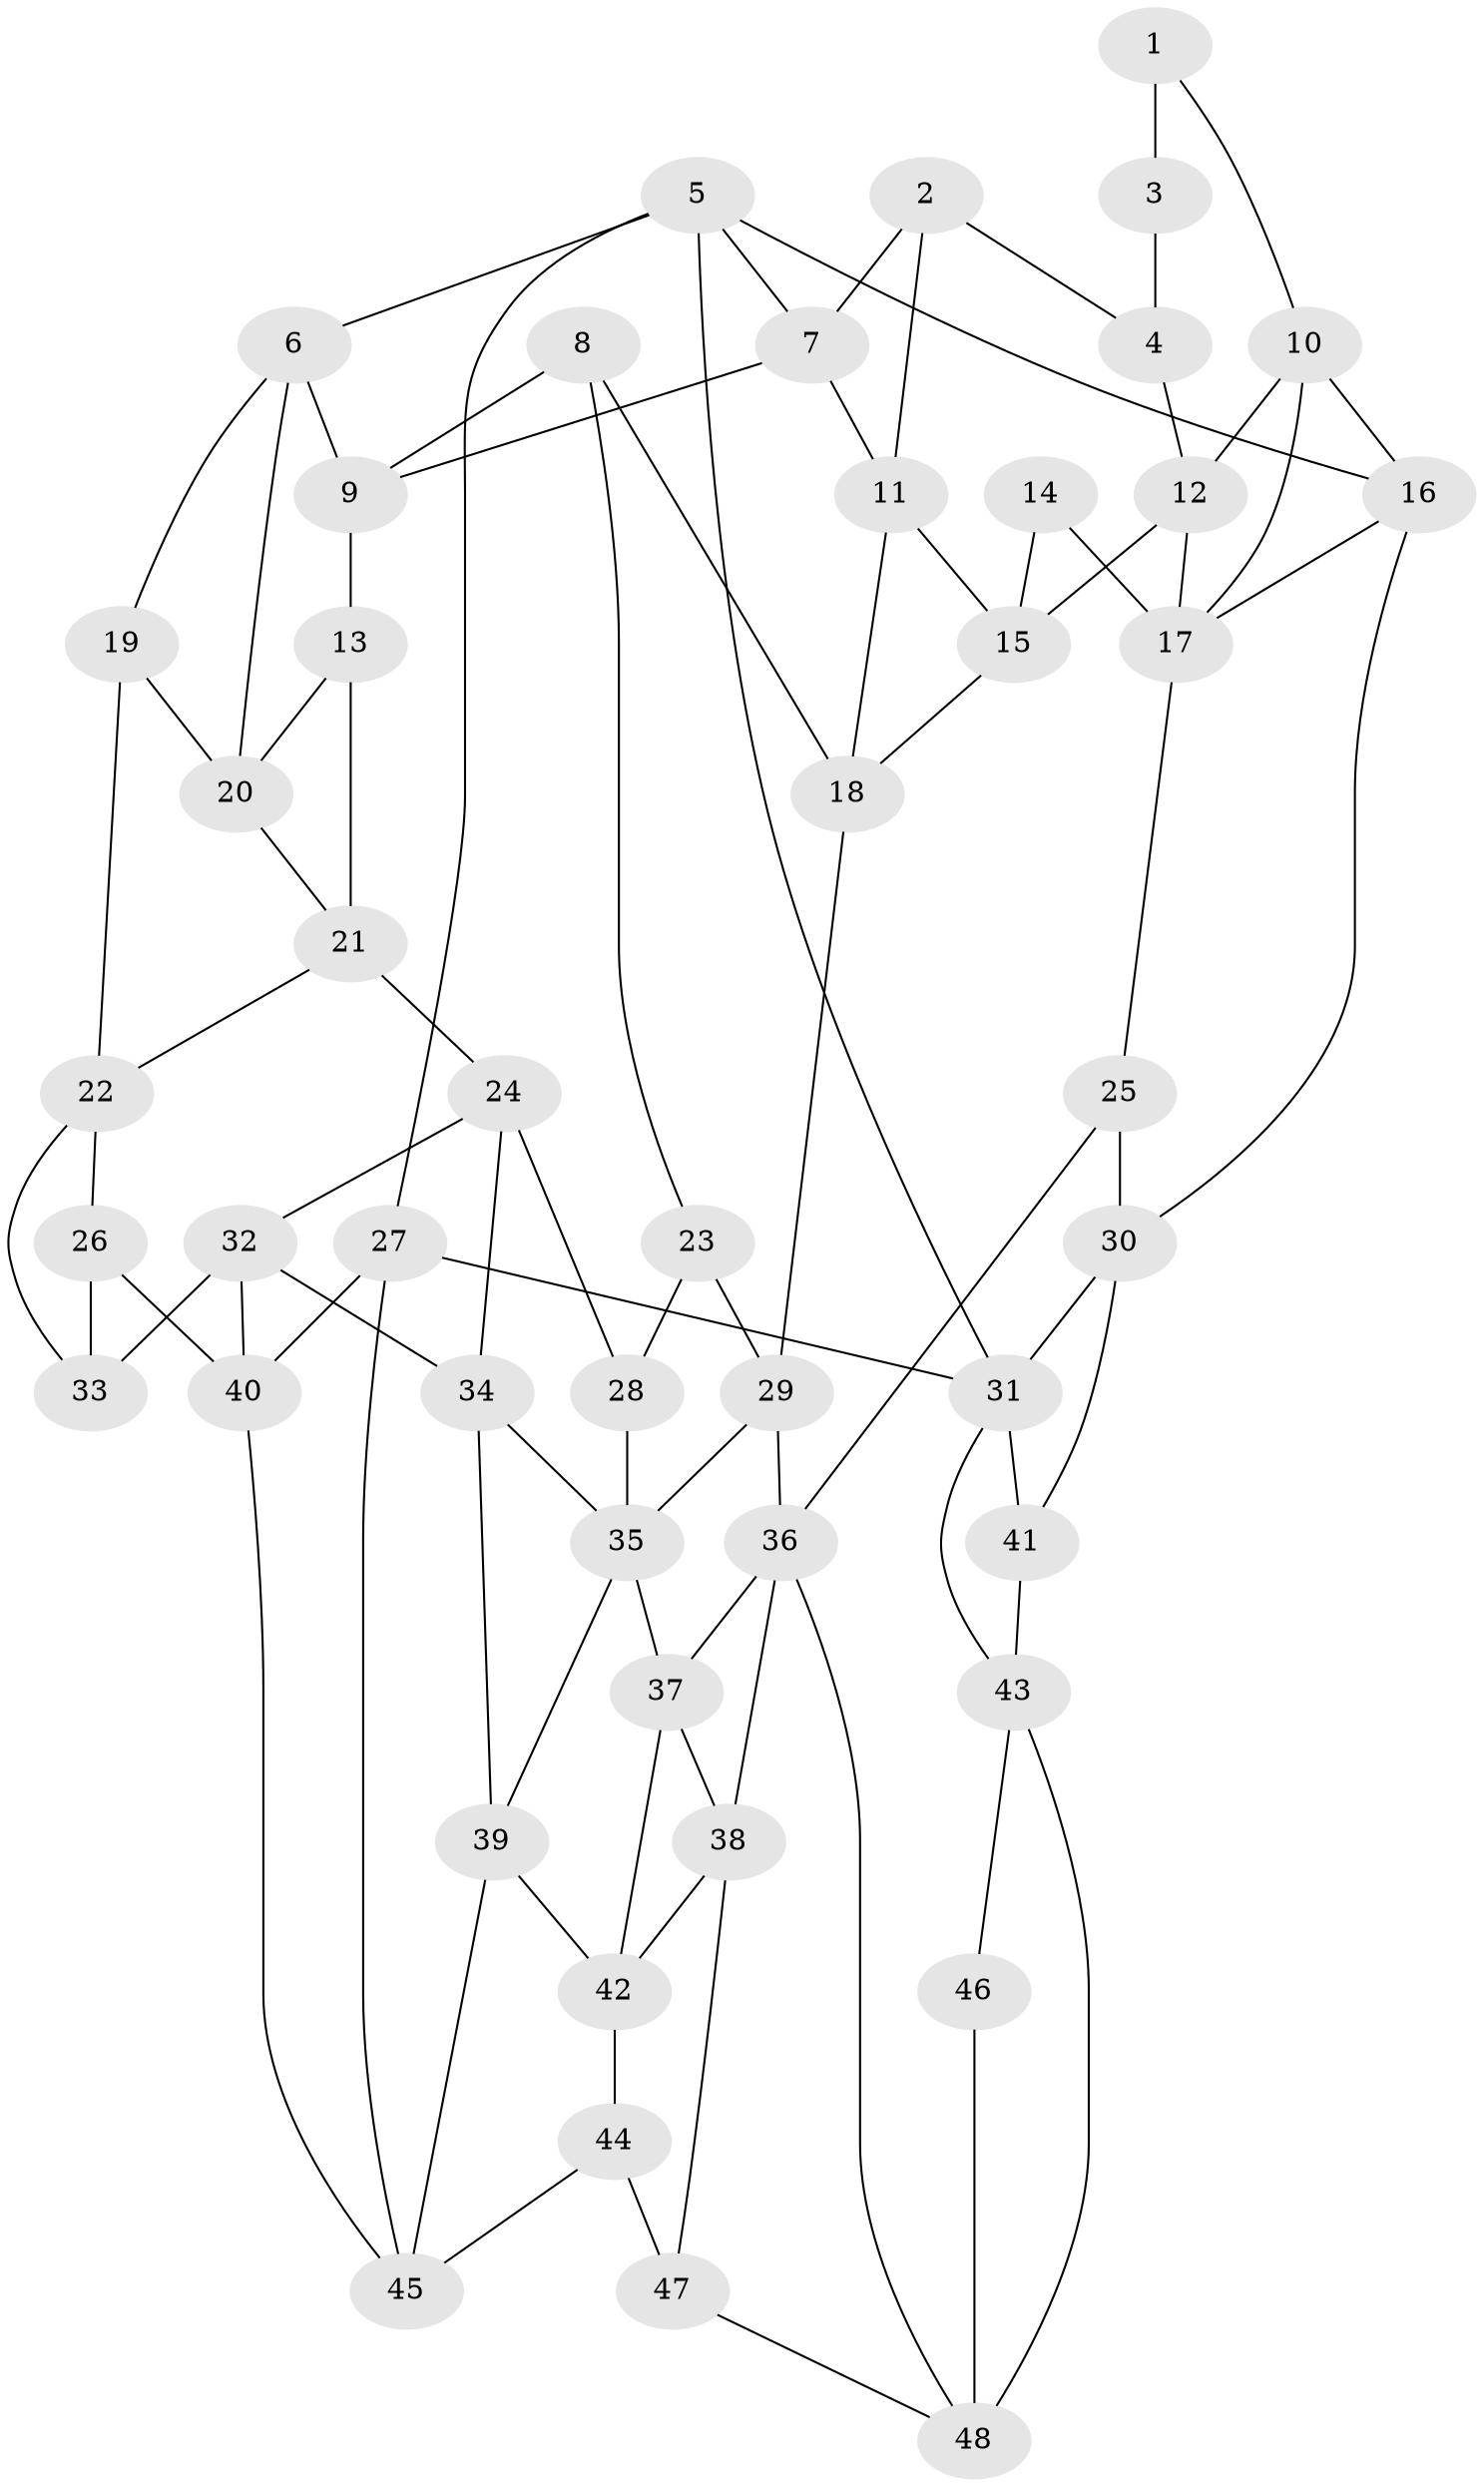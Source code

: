 // original degree distribution, {3: 0.03389830508474576, 4: 0.2288135593220339, 6: 0.2457627118644068, 5: 0.4915254237288136}
// Generated by graph-tools (version 1.1) at 2025/38/03/04/25 23:38:23]
// undirected, 48 vertices, 88 edges
graph export_dot {
  node [color=gray90,style=filled];
  1;
  2;
  3;
  4;
  5;
  6;
  7;
  8;
  9;
  10;
  11;
  12;
  13;
  14;
  15;
  16;
  17;
  18;
  19;
  20;
  21;
  22;
  23;
  24;
  25;
  26;
  27;
  28;
  29;
  30;
  31;
  32;
  33;
  34;
  35;
  36;
  37;
  38;
  39;
  40;
  41;
  42;
  43;
  44;
  45;
  46;
  47;
  48;
  1 -- 3 [weight=2.0];
  1 -- 10 [weight=1.0];
  2 -- 4 [weight=1.0];
  2 -- 7 [weight=1.0];
  2 -- 11 [weight=1.0];
  3 -- 4 [weight=2.0];
  4 -- 12 [weight=1.0];
  5 -- 6 [weight=1.0];
  5 -- 7 [weight=1.0];
  5 -- 16 [weight=1.0];
  5 -- 27 [weight=1.0];
  5 -- 31 [weight=1.0];
  6 -- 9 [weight=1.0];
  6 -- 19 [weight=1.0];
  6 -- 20 [weight=1.0];
  7 -- 9 [weight=1.0];
  7 -- 11 [weight=1.0];
  8 -- 9 [weight=1.0];
  8 -- 18 [weight=1.0];
  8 -- 23 [weight=1.0];
  9 -- 13 [weight=1.0];
  10 -- 12 [weight=1.0];
  10 -- 16 [weight=1.0];
  10 -- 17 [weight=1.0];
  11 -- 15 [weight=1.0];
  11 -- 18 [weight=1.0];
  12 -- 15 [weight=1.0];
  12 -- 17 [weight=1.0];
  13 -- 20 [weight=1.0];
  13 -- 21 [weight=1.0];
  14 -- 15 [weight=1.0];
  14 -- 17 [weight=2.0];
  15 -- 18 [weight=1.0];
  16 -- 17 [weight=1.0];
  16 -- 30 [weight=1.0];
  17 -- 25 [weight=1.0];
  18 -- 29 [weight=1.0];
  19 -- 20 [weight=1.0];
  19 -- 22 [weight=1.0];
  20 -- 21 [weight=1.0];
  21 -- 22 [weight=1.0];
  21 -- 24 [weight=2.0];
  22 -- 26 [weight=1.0];
  22 -- 33 [weight=1.0];
  23 -- 28 [weight=1.0];
  23 -- 29 [weight=2.0];
  24 -- 28 [weight=1.0];
  24 -- 32 [weight=1.0];
  24 -- 34 [weight=1.0];
  25 -- 30 [weight=1.0];
  25 -- 36 [weight=1.0];
  26 -- 33 [weight=1.0];
  26 -- 40 [weight=1.0];
  27 -- 31 [weight=1.0];
  27 -- 40 [weight=1.0];
  27 -- 45 [weight=1.0];
  28 -- 35 [weight=2.0];
  29 -- 35 [weight=1.0];
  29 -- 36 [weight=1.0];
  30 -- 31 [weight=1.0];
  30 -- 41 [weight=1.0];
  31 -- 41 [weight=1.0];
  31 -- 43 [weight=1.0];
  32 -- 33 [weight=2.0];
  32 -- 34 [weight=1.0];
  32 -- 40 [weight=1.0];
  34 -- 35 [weight=1.0];
  34 -- 39 [weight=1.0];
  35 -- 37 [weight=1.0];
  35 -- 39 [weight=1.0];
  36 -- 37 [weight=1.0];
  36 -- 38 [weight=1.0];
  36 -- 48 [weight=1.0];
  37 -- 38 [weight=1.0];
  37 -- 42 [weight=1.0];
  38 -- 42 [weight=1.0];
  38 -- 47 [weight=1.0];
  39 -- 42 [weight=1.0];
  39 -- 45 [weight=1.0];
  40 -- 45 [weight=1.0];
  41 -- 43 [weight=2.0];
  42 -- 44 [weight=1.0];
  43 -- 46 [weight=2.0];
  43 -- 48 [weight=1.0];
  44 -- 45 [weight=1.0];
  44 -- 47 [weight=2.0];
  46 -- 48 [weight=2.0];
  47 -- 48 [weight=1.0];
}
